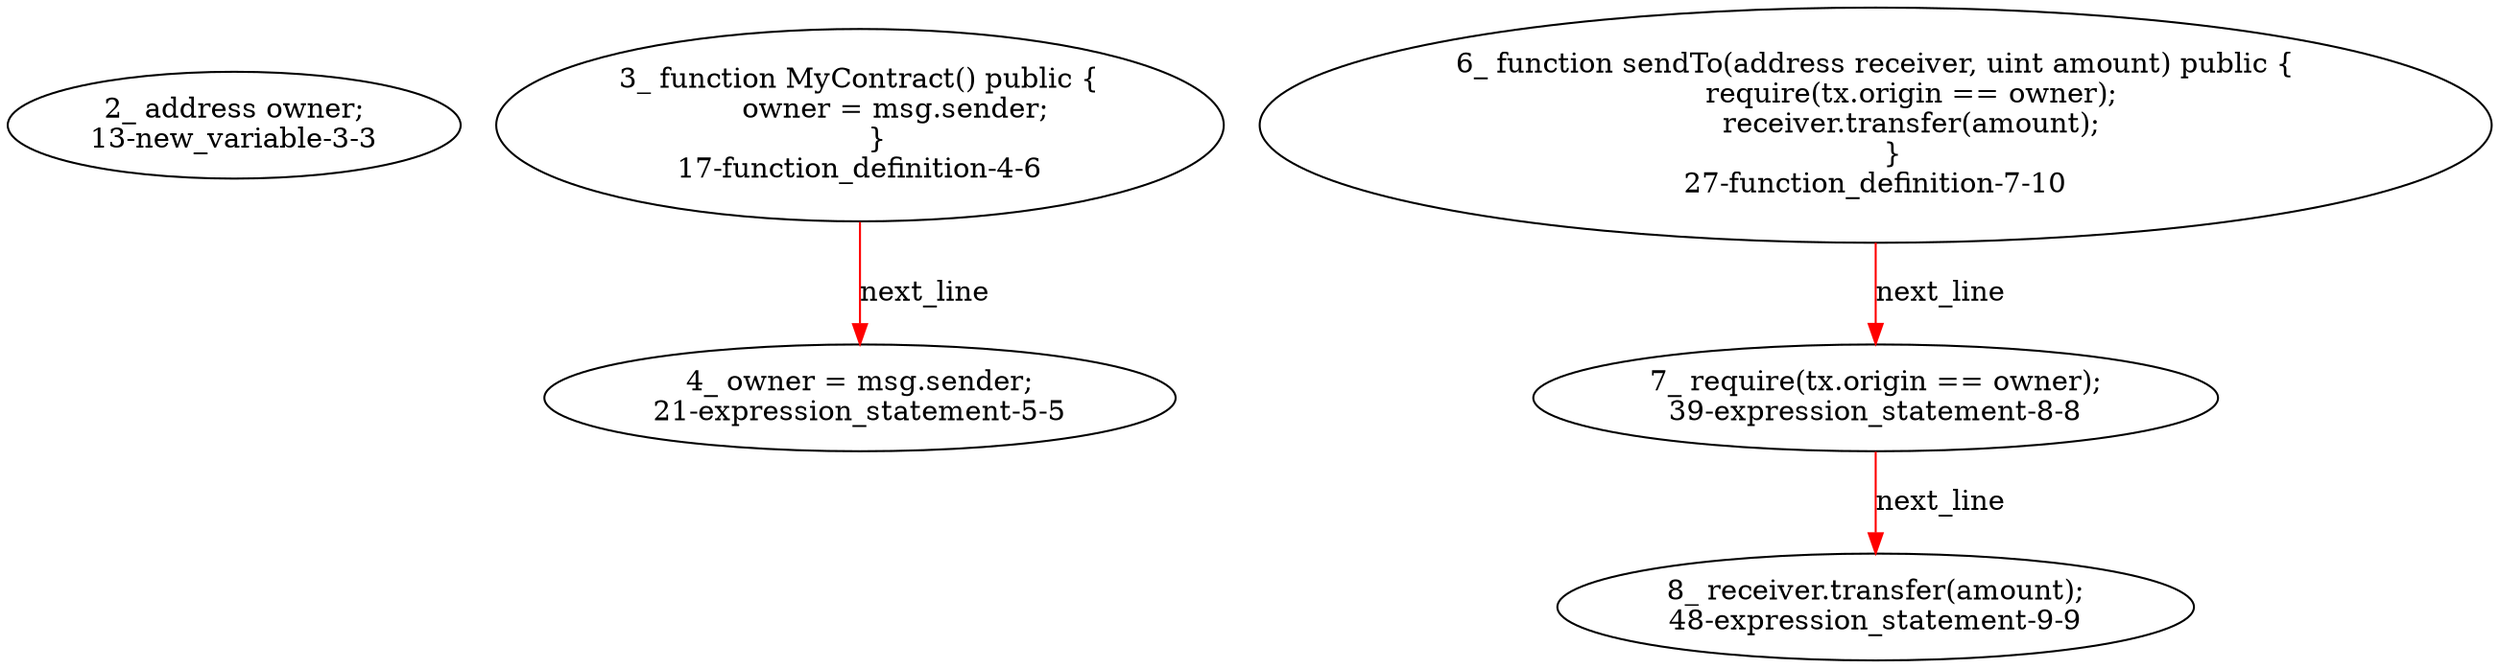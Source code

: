 digraph  {
13 [code="address owner;", label="2_ address owner;\n13-new_variable-3-3", method="", type_label=new_variable];
17 [code="function MyContract() public {\n        owner = msg.sender;\n    }", label="3_ function MyContract() public {\n        owner = msg.sender;\n    }\n17-function_definition-4-6", method="MyContract()", type_label=function_definition];
21 [code="owner = msg.sender;", label="4_ owner = msg.sender;\n21-expression_statement-5-5", method="MyContract()", type_label=expression_statement];
27 [code="function sendTo(address receiver, uint amount) public {\n        require(tx.origin == owner);\n        receiver.transfer(amount);\n    }", label="6_ function sendTo(address receiver, uint amount) public {\n        require(tx.origin == owner);\n        receiver.transfer(amount);\n    }\n27-function_definition-7-10", method="sendTo(address receiver,uint amount)", type_label=function_definition];
39 [code="require(tx.origin == owner);", label="7_ require(tx.origin == owner);\n39-expression_statement-8-8", method="sendTo(address receiver,uint amount)", type_label=expression_statement];
48 [code="receiver.transfer(amount);", label="8_ receiver.transfer(amount);\n48-expression_statement-9-9", method="sendTo(address receiver,uint amount)", type_label=expression_statement];
17 -> 21  [color=red, controlflow_type=next_line, edge_type=CFG_edge, key=0, label=next_line];
27 -> 39  [color=red, controlflow_type=next_line, edge_type=CFG_edge, key=0, label=next_line];
39 -> 48  [color=red, controlflow_type=next_line, edge_type=CFG_edge, key=0, label=next_line];
}
